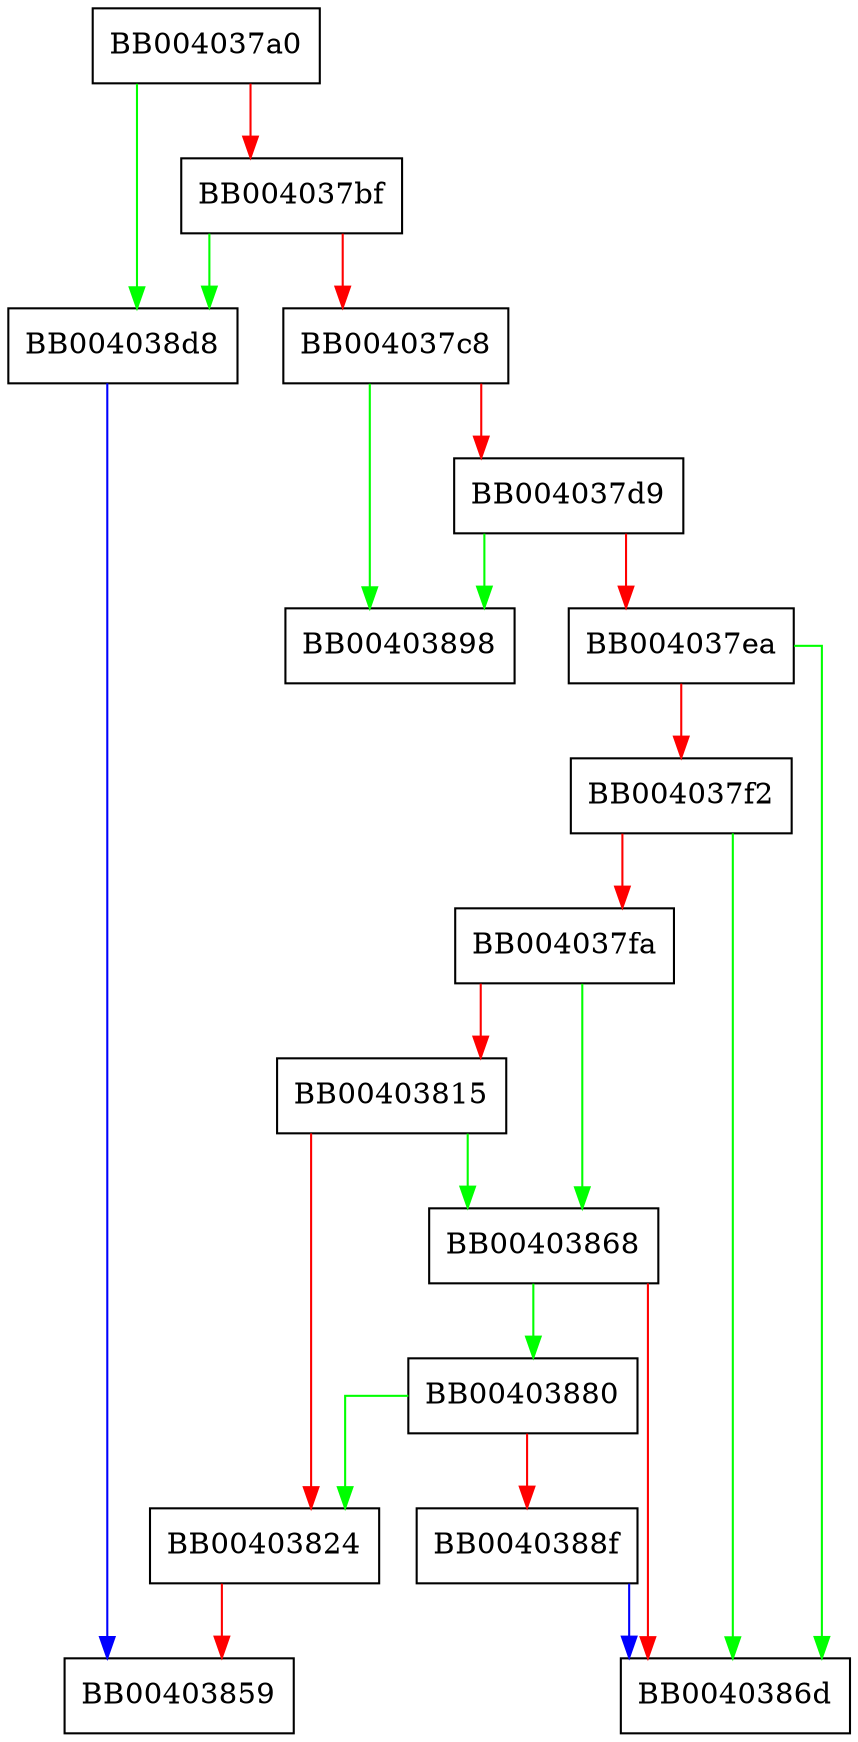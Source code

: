 digraph process_rr {
  node [shape="box"];
  graph [splines=ortho];
  BB004037a0 -> BB004038d8 [color="green"];
  BB004037a0 -> BB004037bf [color="red"];
  BB004037bf -> BB004038d8 [color="green"];
  BB004037bf -> BB004037c8 [color="red"];
  BB004037c8 -> BB00403898 [color="green"];
  BB004037c8 -> BB004037d9 [color="red"];
  BB004037d9 -> BB00403898 [color="green"];
  BB004037d9 -> BB004037ea [color="red"];
  BB004037ea -> BB0040386d [color="green"];
  BB004037ea -> BB004037f2 [color="red"];
  BB004037f2 -> BB0040386d [color="green"];
  BB004037f2 -> BB004037fa [color="red"];
  BB004037fa -> BB00403868 [color="green"];
  BB004037fa -> BB00403815 [color="red"];
  BB00403815 -> BB00403868 [color="green"];
  BB00403815 -> BB00403824 [color="red"];
  BB00403824 -> BB00403859 [color="red"];
  BB00403868 -> BB00403880 [color="green"];
  BB00403868 -> BB0040386d [color="red"];
  BB00403880 -> BB00403824 [color="green"];
  BB00403880 -> BB0040388f [color="red"];
  BB0040388f -> BB0040386d [color="blue"];
  BB004038d8 -> BB00403859 [color="blue"];
}